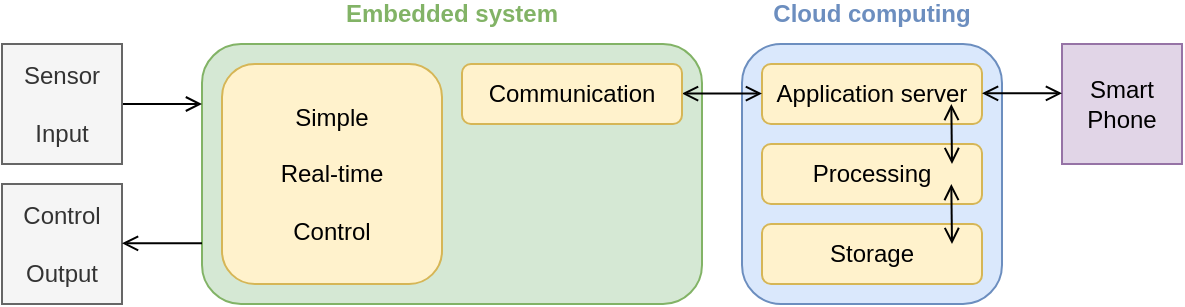 <mxfile version="22.0.2" type="device">
  <diagram name="Page-1" id="t5rtL05ZseUeWu8pIhkY">
    <mxGraphModel dx="863" dy="505" grid="1" gridSize="10" guides="1" tooltips="1" connect="1" arrows="1" fold="1" page="1" pageScale="1" pageWidth="827" pageHeight="1169" math="0" shadow="0">
      <root>
        <mxCell id="0" />
        <mxCell id="1" parent="0" />
        <mxCell id="jp-spBALW_434_0R2io_-1" value="" style="rounded=1;whiteSpace=wrap;html=1;fillColor=#d5e8d4;strokeColor=#82b366;" vertex="1" parent="1">
          <mxGeometry x="170" y="210" width="250" height="130" as="geometry" />
        </mxCell>
        <mxCell id="jp-spBALW_434_0R2io_-2" value="" style="rounded=1;whiteSpace=wrap;html=1;fillColor=#dae8fc;strokeColor=#6c8ebf;" vertex="1" parent="1">
          <mxGeometry x="440" y="210" width="130" height="130" as="geometry" />
        </mxCell>
        <mxCell id="jp-spBALW_434_0R2io_-3" value="Application server" style="rounded=1;whiteSpace=wrap;html=1;fillColor=#fff2cc;strokeColor=#d6b656;" vertex="1" parent="1">
          <mxGeometry x="450" y="220" width="110" height="30" as="geometry" />
        </mxCell>
        <mxCell id="jp-spBALW_434_0R2io_-4" value="Processing" style="rounded=1;whiteSpace=wrap;html=1;fillColor=#fff2cc;strokeColor=#d6b656;" vertex="1" parent="1">
          <mxGeometry x="450" y="260" width="110" height="30" as="geometry" />
        </mxCell>
        <mxCell id="jp-spBALW_434_0R2io_-5" value="Storage" style="rounded=1;whiteSpace=wrap;html=1;fillColor=#fff2cc;strokeColor=#d6b656;" vertex="1" parent="1">
          <mxGeometry x="450" y="300" width="110" height="30" as="geometry" />
        </mxCell>
        <mxCell id="jp-spBALW_434_0R2io_-6" value="" style="endArrow=open;startArrow=open;html=1;rounded=0;startFill=0;endFill=0;" edge="1" parent="1">
          <mxGeometry width="50" height="50" relative="1" as="geometry">
            <mxPoint x="545" y="270" as="sourcePoint" />
            <mxPoint x="544.66" y="240" as="targetPoint" />
          </mxGeometry>
        </mxCell>
        <mxCell id="jp-spBALW_434_0R2io_-7" value="" style="endArrow=open;startArrow=open;html=1;rounded=0;startFill=0;endFill=0;" edge="1" parent="1">
          <mxGeometry width="50" height="50" relative="1" as="geometry">
            <mxPoint x="545" y="310" as="sourcePoint" />
            <mxPoint x="544.66" y="280" as="targetPoint" />
          </mxGeometry>
        </mxCell>
        <mxCell id="jp-spBALW_434_0R2io_-8" value="" style="endArrow=open;startArrow=open;html=1;rounded=0;startFill=0;endFill=0;" edge="1" parent="1">
          <mxGeometry width="50" height="50" relative="1" as="geometry">
            <mxPoint x="410.0" y="234.76" as="sourcePoint" />
            <mxPoint x="450" y="234.76" as="targetPoint" />
          </mxGeometry>
        </mxCell>
        <mxCell id="jp-spBALW_434_0R2io_-9" value="Communication" style="rounded=1;whiteSpace=wrap;html=1;fillColor=#fff2cc;strokeColor=#d6b656;" vertex="1" parent="1">
          <mxGeometry x="300" y="220" width="110" height="30" as="geometry" />
        </mxCell>
        <mxCell id="jp-spBALW_434_0R2io_-10" value="Simple&lt;br&gt;&lt;br&gt;Real-time&lt;br&gt;&lt;br&gt;Control" style="rounded=1;whiteSpace=wrap;html=1;fillColor=#fff2cc;strokeColor=#d6b656;" vertex="1" parent="1">
          <mxGeometry x="180" y="220" width="110" height="110" as="geometry" />
        </mxCell>
        <mxCell id="jp-spBALW_434_0R2io_-11" value="" style="endArrow=open;startArrow=none;html=1;rounded=0;startFill=0;endFill=0;" edge="1" parent="1">
          <mxGeometry width="50" height="50" relative="1" as="geometry">
            <mxPoint x="130.0" y="240" as="sourcePoint" />
            <mxPoint x="170" y="240" as="targetPoint" />
          </mxGeometry>
        </mxCell>
        <mxCell id="jp-spBALW_434_0R2io_-13" value="Sensor&lt;br&gt;&lt;br&gt;Input" style="rounded=0;whiteSpace=wrap;html=1;fillColor=#f5f5f5;fontColor=#333333;strokeColor=#666666;" vertex="1" parent="1">
          <mxGeometry x="70" y="210" width="60" height="60" as="geometry" />
        </mxCell>
        <mxCell id="jp-spBALW_434_0R2io_-14" value="Control&lt;br&gt;&lt;br&gt;Output" style="rounded=0;whiteSpace=wrap;html=1;fillColor=#f5f5f5;fontColor=#333333;strokeColor=#666666;" vertex="1" parent="1">
          <mxGeometry x="70" y="280" width="60" height="60" as="geometry" />
        </mxCell>
        <mxCell id="jp-spBALW_434_0R2io_-15" value="" style="endArrow=open;startArrow=none;html=1;rounded=0;startFill=0;endFill=0;" edge="1" parent="1">
          <mxGeometry width="50" height="50" relative="1" as="geometry">
            <mxPoint x="170" y="309.66" as="sourcePoint" />
            <mxPoint x="130.0" y="309.66" as="targetPoint" />
          </mxGeometry>
        </mxCell>
        <mxCell id="jp-spBALW_434_0R2io_-16" value="Smart Phone" style="rounded=0;whiteSpace=wrap;html=1;fillColor=#e1d5e7;strokeColor=#9673a6;" vertex="1" parent="1">
          <mxGeometry x="600" y="210" width="60" height="60" as="geometry" />
        </mxCell>
        <mxCell id="jp-spBALW_434_0R2io_-17" value="" style="endArrow=open;startArrow=open;html=1;rounded=0;startFill=0;endFill=0;" edge="1" parent="1">
          <mxGeometry width="50" height="50" relative="1" as="geometry">
            <mxPoint x="560.0" y="234.66" as="sourcePoint" />
            <mxPoint x="600" y="234.66" as="targetPoint" />
          </mxGeometry>
        </mxCell>
        <mxCell id="jp-spBALW_434_0R2io_-19" value="Cloud computing" style="text;html=1;strokeColor=none;fillColor=none;align=center;verticalAlign=middle;whiteSpace=wrap;rounded=0;fontColor=#6C8EBF;fontStyle=1" vertex="1" parent="1">
          <mxGeometry x="450" y="190" width="110" height="10" as="geometry" />
        </mxCell>
        <mxCell id="jp-spBALW_434_0R2io_-20" value="Embedded system" style="text;html=1;strokeColor=none;fillColor=none;align=center;verticalAlign=middle;whiteSpace=wrap;rounded=0;fontColor=#82B366;fontStyle=1" vertex="1" parent="1">
          <mxGeometry x="240" y="190" width="110" height="10" as="geometry" />
        </mxCell>
      </root>
    </mxGraphModel>
  </diagram>
</mxfile>
